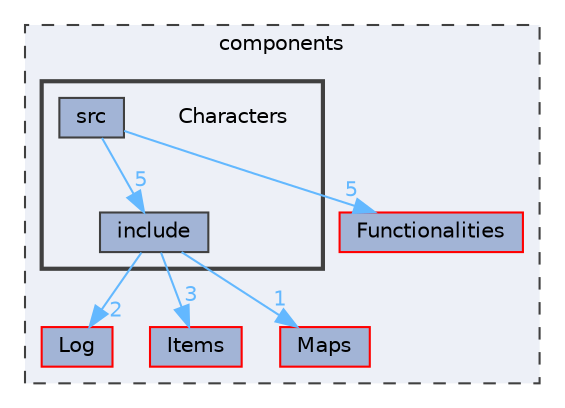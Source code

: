 digraph "components/Characters"
{
 // LATEX_PDF_SIZE
  bgcolor="transparent";
  edge [fontname=Helvetica,fontsize=10,labelfontname=Helvetica,labelfontsize=10];
  node [fontname=Helvetica,fontsize=10,shape=box,height=0.2,width=0.4];
  compound=true
  subgraph clusterdir_409f97388efe006bc3438b95e9edef48 {
    graph [ bgcolor="#edf0f7", pencolor="grey25", label="components", fontname=Helvetica,fontsize=10 style="filled,dashed", URL="dir_409f97388efe006bc3438b95e9edef48.html",tooltip=""]
  dir_e0265970d0c2b47964a8add59f80c8ad [label="Log", fillcolor="#a2b4d6", color="red", style="filled", URL="dir_e0265970d0c2b47964a8add59f80c8ad.html",tooltip=""];
  dir_43c077a971f14465bfcbdb2684713c71 [label="Items", fillcolor="#a2b4d6", color="red", style="filled", URL="dir_43c077a971f14465bfcbdb2684713c71.html",tooltip=""];
  dir_0c858cf063cc4a552086b51ac1d00831 [label="Maps", fillcolor="#a2b4d6", color="red", style="filled", URL="dir_0c858cf063cc4a552086b51ac1d00831.html",tooltip=""];
  dir_1af45be9582a5f6b2b703a2e312f7e51 [label="Functionalities", fillcolor="#a2b4d6", color="red", style="filled", URL="dir_1af45be9582a5f6b2b703a2e312f7e51.html",tooltip=""];
  subgraph clusterdir_5e1eab55ecca3a842e980cadf47de3e4 {
    graph [ bgcolor="#edf0f7", pencolor="grey25", label="", fontname=Helvetica,fontsize=10 style="filled,bold", URL="dir_5e1eab55ecca3a842e980cadf47de3e4.html",tooltip=""]
    dir_5e1eab55ecca3a842e980cadf47de3e4 [shape=plaintext, label="Characters"];
  dir_82777333823d26474a7ef711a264612f [label="include", fillcolor="#a2b4d6", color="grey25", style="filled", URL="dir_82777333823d26474a7ef711a264612f.html",tooltip=""];
  dir_d9d7fc124102699aee9c4db73d55c253 [label="src", fillcolor="#a2b4d6", color="grey25", style="filled", URL="dir_d9d7fc124102699aee9c4db73d55c253.html",tooltip=""];
  }
  }
  dir_82777333823d26474a7ef711a264612f->dir_0c858cf063cc4a552086b51ac1d00831 [headlabel="1", labeldistance=1.5 headhref="dir_000009_000019.html" href="dir_000009_000019.html" color="steelblue1" fontcolor="steelblue1"];
  dir_82777333823d26474a7ef711a264612f->dir_43c077a971f14465bfcbdb2684713c71 [headlabel="3", labeldistance=1.5 headhref="dir_000009_000017.html" href="dir_000009_000017.html" color="steelblue1" fontcolor="steelblue1"];
  dir_82777333823d26474a7ef711a264612f->dir_e0265970d0c2b47964a8add59f80c8ad [headlabel="2", labeldistance=1.5 headhref="dir_000009_000018.html" href="dir_000009_000018.html" color="steelblue1" fontcolor="steelblue1"];
  dir_d9d7fc124102699aee9c4db73d55c253->dir_1af45be9582a5f6b2b703a2e312f7e51 [headlabel="5", labeldistance=1.5 headhref="dir_000020_000007.html" href="dir_000020_000007.html" color="steelblue1" fontcolor="steelblue1"];
  dir_d9d7fc124102699aee9c4db73d55c253->dir_82777333823d26474a7ef711a264612f [headlabel="5", labeldistance=1.5 headhref="dir_000020_000009.html" href="dir_000020_000009.html" color="steelblue1" fontcolor="steelblue1"];
}

